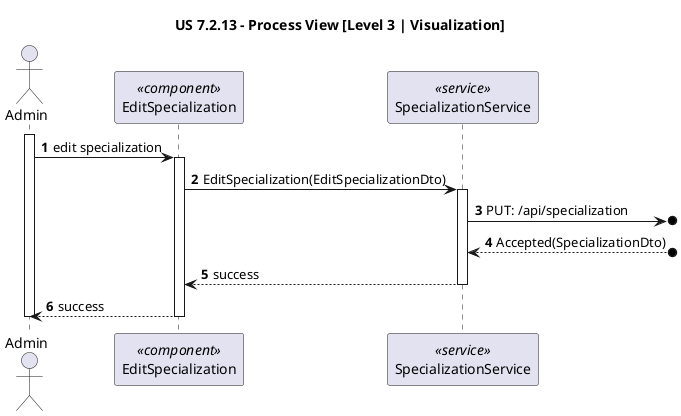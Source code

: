@startuml

title "US 7.2.13 - Process View [Level 3 | Visualization]"

autonumber
actor "Admin" as USER 
participant "EditSpecialization" as UPP <<component>> 
participant "SpecializationService" as PS <<service>>

activate USER
USER -> UPP : edit specialization
activate UPP

UPP -> PS : EditSpecialization(EditSpecializationDto)
activate PS

PS ->o] : PUT: /api/specialization

PS <--o] : Accepted(SpecializationDto)

PS --> UPP: success
deactivate PS

UPP --> USER: success
deactivate UPP
deactivate USER


@enduml